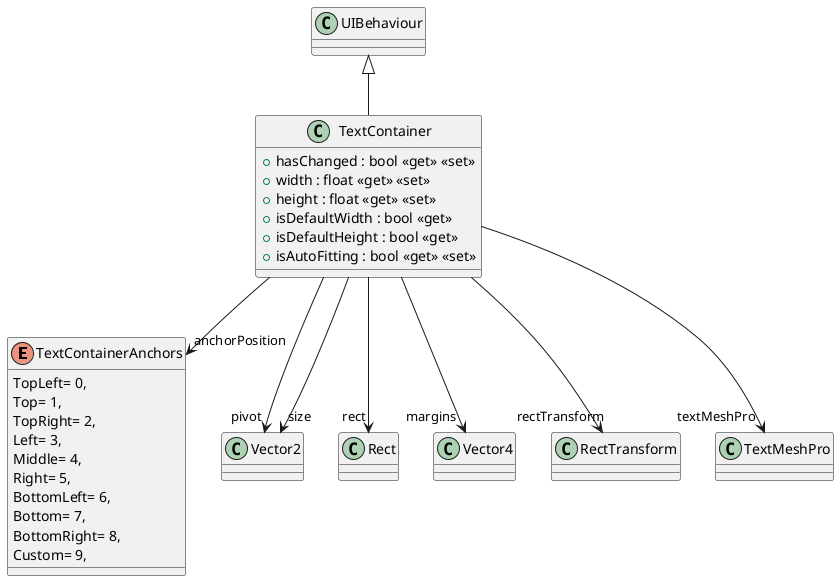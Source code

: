 @startuml
enum TextContainerAnchors {
    TopLeft= 0,
    Top= 1,
    TopRight= 2,
    Left= 3,
    Middle= 4,
    Right= 5,
    BottomLeft= 6,
    Bottom= 7,
    BottomRight= 8,
    Custom= 9,
}
class TextContainer {
    + hasChanged : bool <<get>> <<set>>
    + width : float <<get>> <<set>>
    + height : float <<get>> <<set>>
    + isDefaultWidth : bool <<get>>
    + isDefaultHeight : bool <<get>>
    + isAutoFitting : bool <<get>> <<set>>
}
UIBehaviour <|-- TextContainer
TextContainer --> "pivot" Vector2
TextContainer --> "anchorPosition" TextContainerAnchors
TextContainer --> "rect" Rect
TextContainer --> "size" Vector2
TextContainer --> "margins" Vector4
TextContainer --> "rectTransform" RectTransform
TextContainer --> "textMeshPro" TextMeshPro
@enduml
